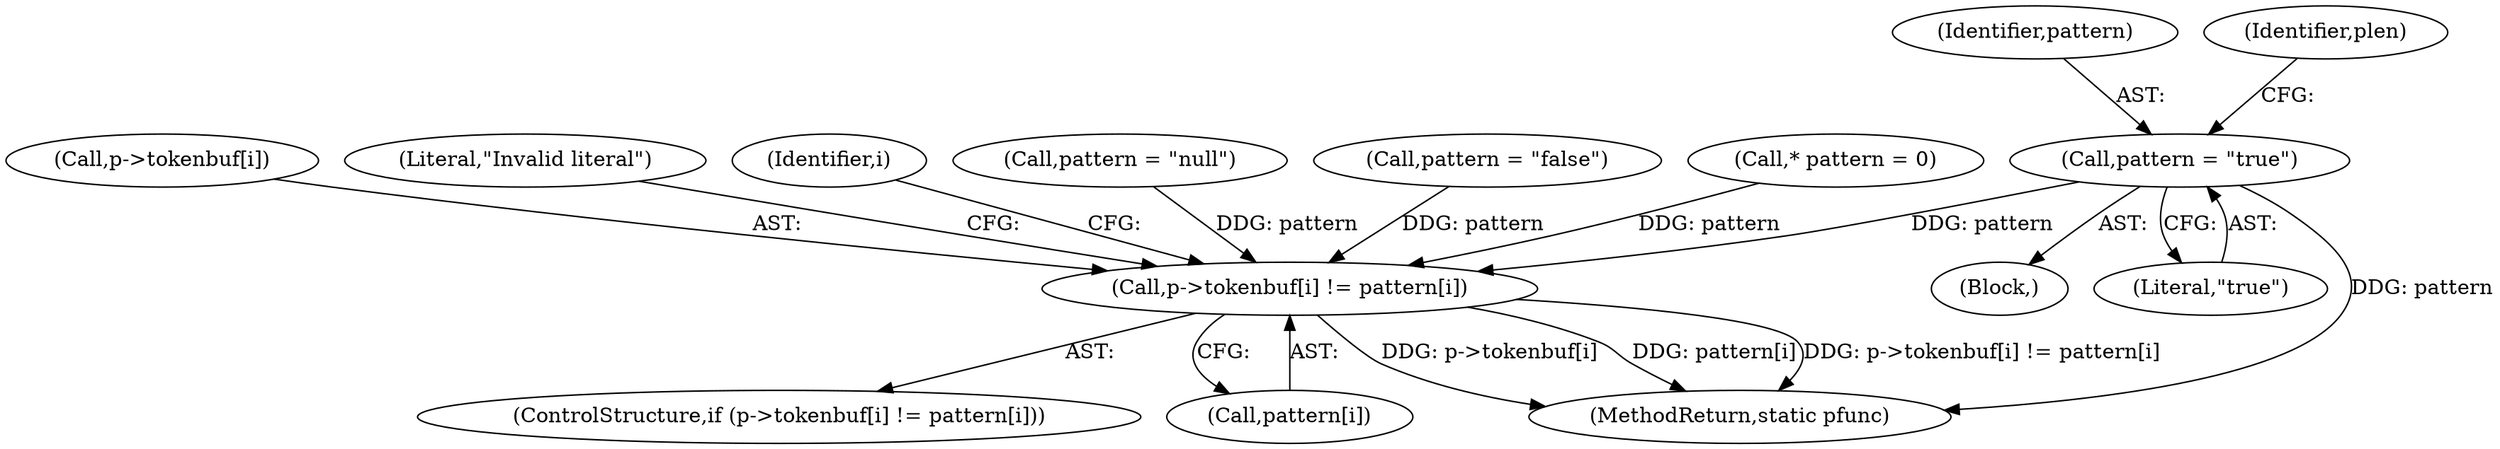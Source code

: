 digraph "0_jq_8eb1367ca44e772963e704a700ef72ae2e12babd@pointer" {
"1000126" [label="(Call,pattern = \"true\")"];
"1000180" [label="(Call,p->tokenbuf[i] != pattern[i])"];
"1000179" [label="(ControlStructure,if (p->tokenbuf[i] != pattern[i]))"];
"1000181" [label="(Call,p->tokenbuf[i])"];
"1000126" [label="(Call,pattern = \"true\")"];
"1000180" [label="(Call,p->tokenbuf[i] != pattern[i])"];
"1000124" [label="(Block,)"];
"1000186" [label="(Call,pattern[i])"];
"1000190" [label="(Literal,\"Invalid literal\")"];
"1000178" [label="(Identifier,i)"];
"1000148" [label="(Call,pattern = \"null\")"];
"1000137" [label="(Call,pattern = \"false\")"];
"1000127" [label="(Identifier,pattern)"];
"1000113" [label="(Call,* pattern = 0)"];
"1000128" [label="(Literal,\"true\")"];
"1000246" [label="(MethodReturn,static pfunc)"];
"1000130" [label="(Identifier,plen)"];
"1000126" -> "1000124"  [label="AST: "];
"1000126" -> "1000128"  [label="CFG: "];
"1000127" -> "1000126"  [label="AST: "];
"1000128" -> "1000126"  [label="AST: "];
"1000130" -> "1000126"  [label="CFG: "];
"1000126" -> "1000246"  [label="DDG: pattern"];
"1000126" -> "1000180"  [label="DDG: pattern"];
"1000180" -> "1000179"  [label="AST: "];
"1000180" -> "1000186"  [label="CFG: "];
"1000181" -> "1000180"  [label="AST: "];
"1000186" -> "1000180"  [label="AST: "];
"1000190" -> "1000180"  [label="CFG: "];
"1000178" -> "1000180"  [label="CFG: "];
"1000180" -> "1000246"  [label="DDG: p->tokenbuf[i]"];
"1000180" -> "1000246"  [label="DDG: pattern[i]"];
"1000180" -> "1000246"  [label="DDG: p->tokenbuf[i] != pattern[i]"];
"1000113" -> "1000180"  [label="DDG: pattern"];
"1000148" -> "1000180"  [label="DDG: pattern"];
"1000137" -> "1000180"  [label="DDG: pattern"];
}
